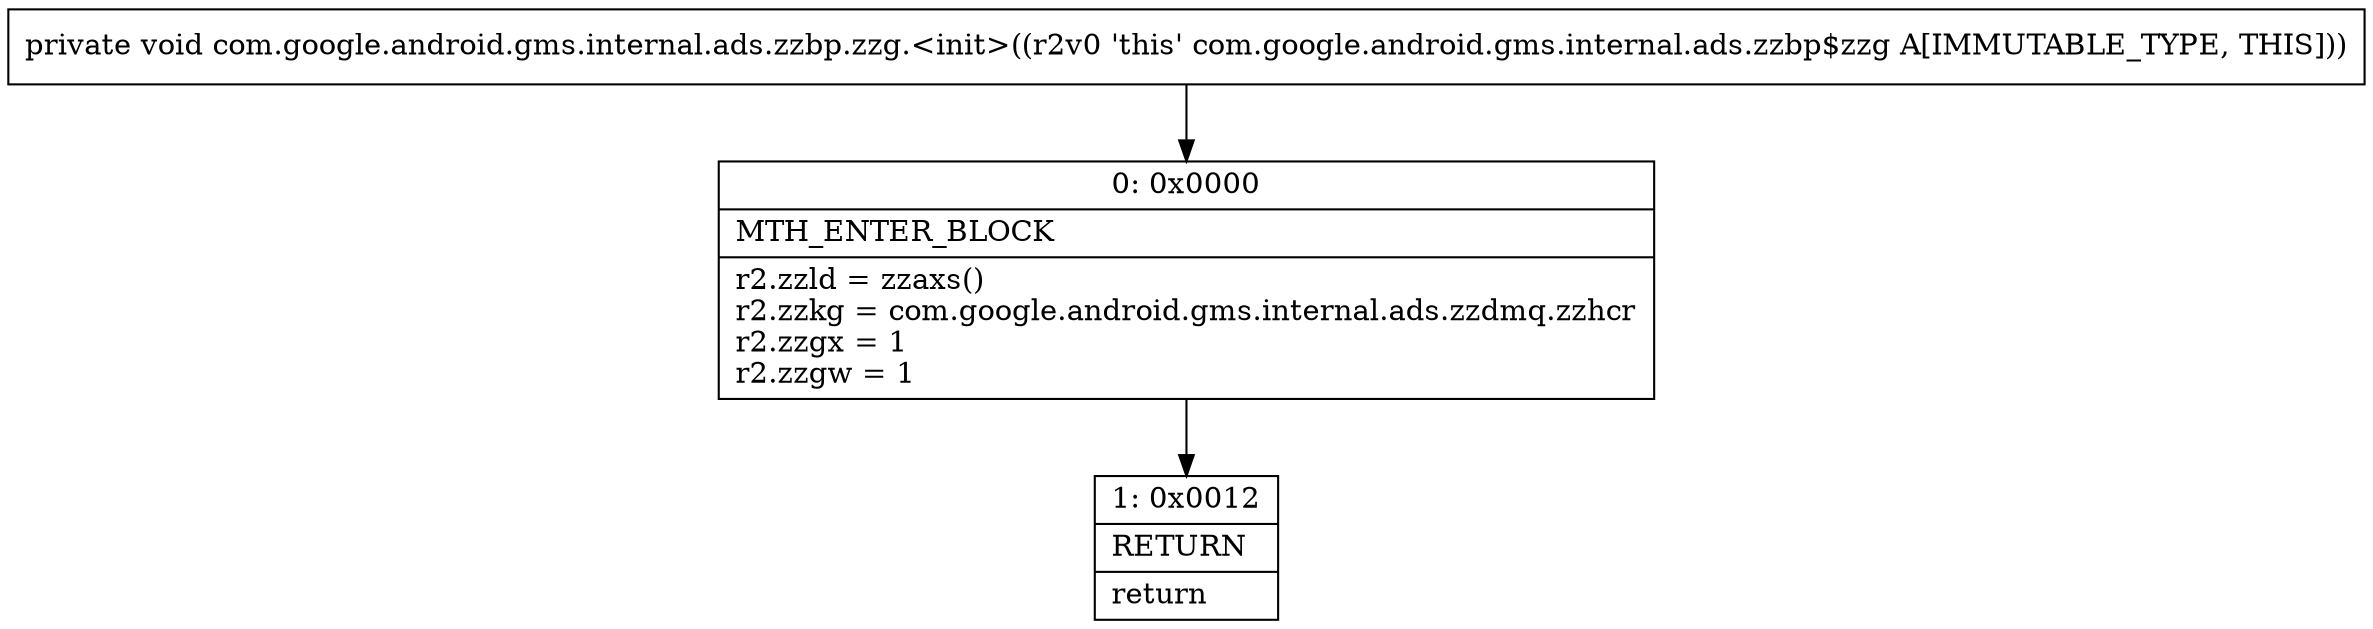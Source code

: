 digraph "CFG forcom.google.android.gms.internal.ads.zzbp.zzg.\<init\>()V" {
Node_0 [shape=record,label="{0\:\ 0x0000|MTH_ENTER_BLOCK\l|r2.zzld = zzaxs()\lr2.zzkg = com.google.android.gms.internal.ads.zzdmq.zzhcr\lr2.zzgx = 1\lr2.zzgw = 1\l}"];
Node_1 [shape=record,label="{1\:\ 0x0012|RETURN\l|return\l}"];
MethodNode[shape=record,label="{private void com.google.android.gms.internal.ads.zzbp.zzg.\<init\>((r2v0 'this' com.google.android.gms.internal.ads.zzbp$zzg A[IMMUTABLE_TYPE, THIS])) }"];
MethodNode -> Node_0;
Node_0 -> Node_1;
}

